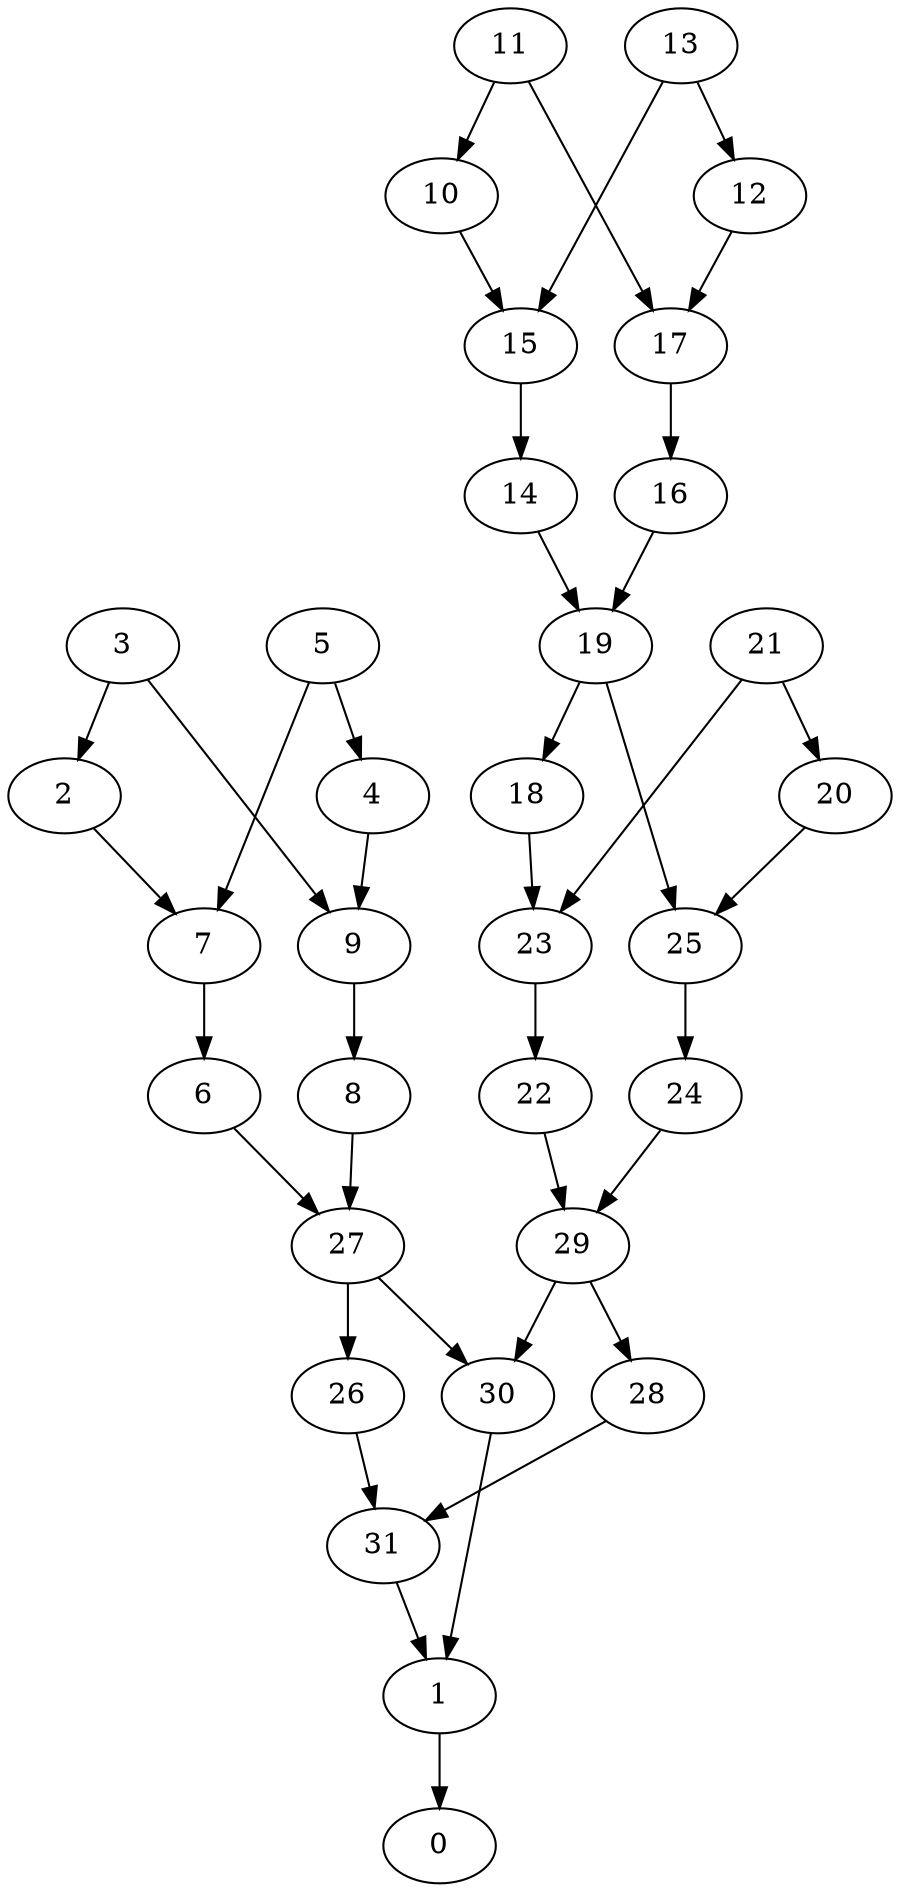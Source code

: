 digraph network {
  1 -> 0;
  3 -> 2;
  5 -> 4;
  7 -> 6;
  9 -> 8;
  11 -> 10;
  13 -> 12;
  15 -> 14;
  17 -> 16;
  19 -> 18;
  21 -> 20;
  23 -> 22;
  25 -> 24;
  27 -> 26;
  29 -> 28;
  2 -> 7;
  5 -> 7;
  3 -> 9;
  4 -> 9;
  6 -> 27;
  8 -> 27;
  10 -> 15;
  13 -> 15;
  11 -> 17;
  12 -> 17;
  14 -> 19;
  16 -> 19;
  21 -> 23;
  18 -> 23;
  20 -> 25;
  19 -> 25;
  22 -> 29;
  24 -> 29;
  27 -> 30;
  29 -> 30;
  26 -> 31;
  28 -> 31;
  30 -> 1;
  31 -> 1;
}
